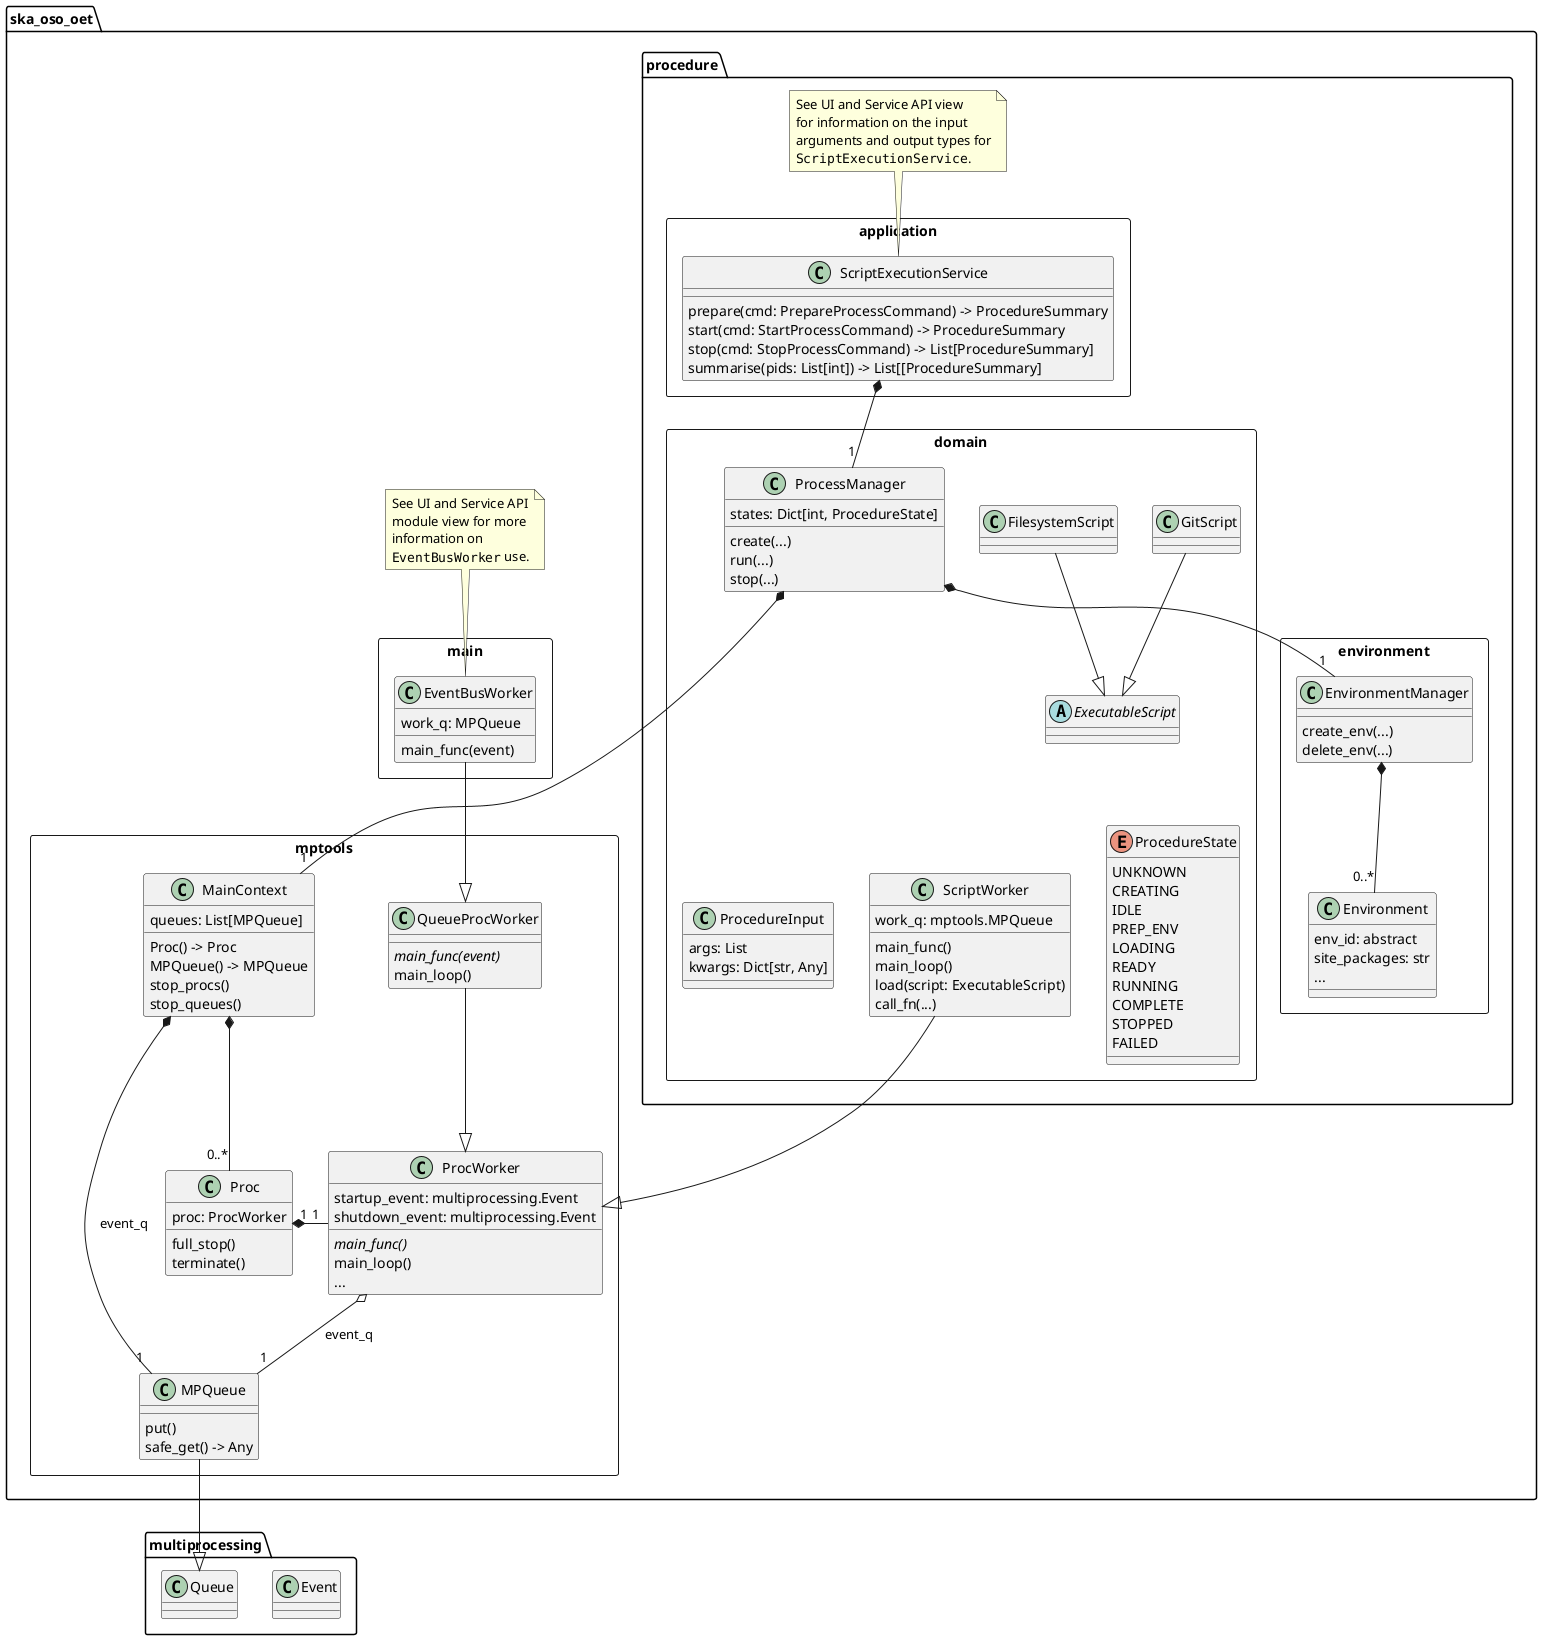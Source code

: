 @startuml
'https://plantuml.com/class-diagram

package ska_oso_oet {

    package main <<Rectangle>> {
        class EventBusWorker {
            work_q: MPQueue
            main_func(event)
        }
    }
    note top
        See UI and Service API
        module view for more
        information on
        ""EventBusWorker"" use.
    end note

    package mptools <<Rectangle>> {
        class MainContext {
            queues: List[MPQueue]
            Proc() -> Proc
            MPQueue() -> MPQueue
            stop_procs()
            stop_queues()
        }

        class Proc {
            proc: ProcWorker
            full_stop()
            terminate()
        }

        class ProcWorker {
            startup_event: multiprocessing.Event
            shutdown_event: multiprocessing.Event
            {abstract} main_func()
            main_loop()
            {method} ...
        }

        class QueueProcWorker {
            {abstract} main_func(event)
            main_loop()
        }

        class MPQueue {
            put()
            safe_get() -> Any
        }

        MainContext *-down- "0..*" Proc
        Proc "1" *-right- "1" ProcWorker
        QueueProcWorker --|> ProcWorker
        ProcWorker o-- "1" MPQueue: event_q
        MainContext *- "1" MPQueue: event_q
    }

    package procedure {
        package application <<Rectangle>> {
            class ScriptExecutionService {
                prepare(cmd: PrepareProcessCommand) -> ProcedureSummary
                start(cmd: StartProcessCommand) -> ProcedureSummary
                stop(cmd: StopProcessCommand) -> List[ProcedureSummary]
                summarise(pids: List[int]) -> List[[ProcedureSummary]
            }
        }
        note top
        See UI and Service API view
        for information on the input
        arguments and output types for
        ""ScriptExecutionService"".
        end note

        package environment <<Rectangle>> {
            class EnvironmentManager {
                create_env(...)
                delete_env(...)
            }

            class Environment {
                env_id: abstract
                site_packages: str
                ...
            }
        }

        package domain <<Rectangle>> {
            class ProcessManager {
                states: Dict[int, ProcedureState]
                create(...)
                run(...)
                stop(...)
            }

            class ScriptWorker {
                work_q: mptools.MPQueue
                main_func()
                main_loop()
                load(script: ExecutableScript)
                call_fn(...)
            }

            abstract class ExecutableScript
            class GitScript
            class FilesystemScript
            GitScript --|> ExecutableScript
            FilesystemScript --|> ExecutableScript

            enum ProcedureState {
                UNKNOWN
                CREATING
                IDLE
                PREP_ENV
                LOADING
                READY
                RUNNING
                COMPLETE
                STOPPED
                FAILED
            }

            class ProcedureInput {
                args: List
                kwargs: Dict[str, Any]
            }

            ProcessManager *-- "1" EnvironmentManager
            ProcessManager *-- "1" MainContext
            EnvironmentManager *-- "0..*" Environment
            ScriptWorker -right[hidden]- Environment
            ScriptWorker -right[hidden]- ProcedureInput
            ExecutableScript -down[hidden]- ProcedureInput
            ExecutableScript -down[hidden]- ProcedureState

        }

        ScriptExecutionService *-- "1" ProcessManager
        ScriptWorker --|> ProcWorker
    }
}

package multiprocessing {
    class Event
    class Queue
}
MPQueue --|> Queue

EventBusWorker --|> QueueProcWorker

@enduml
